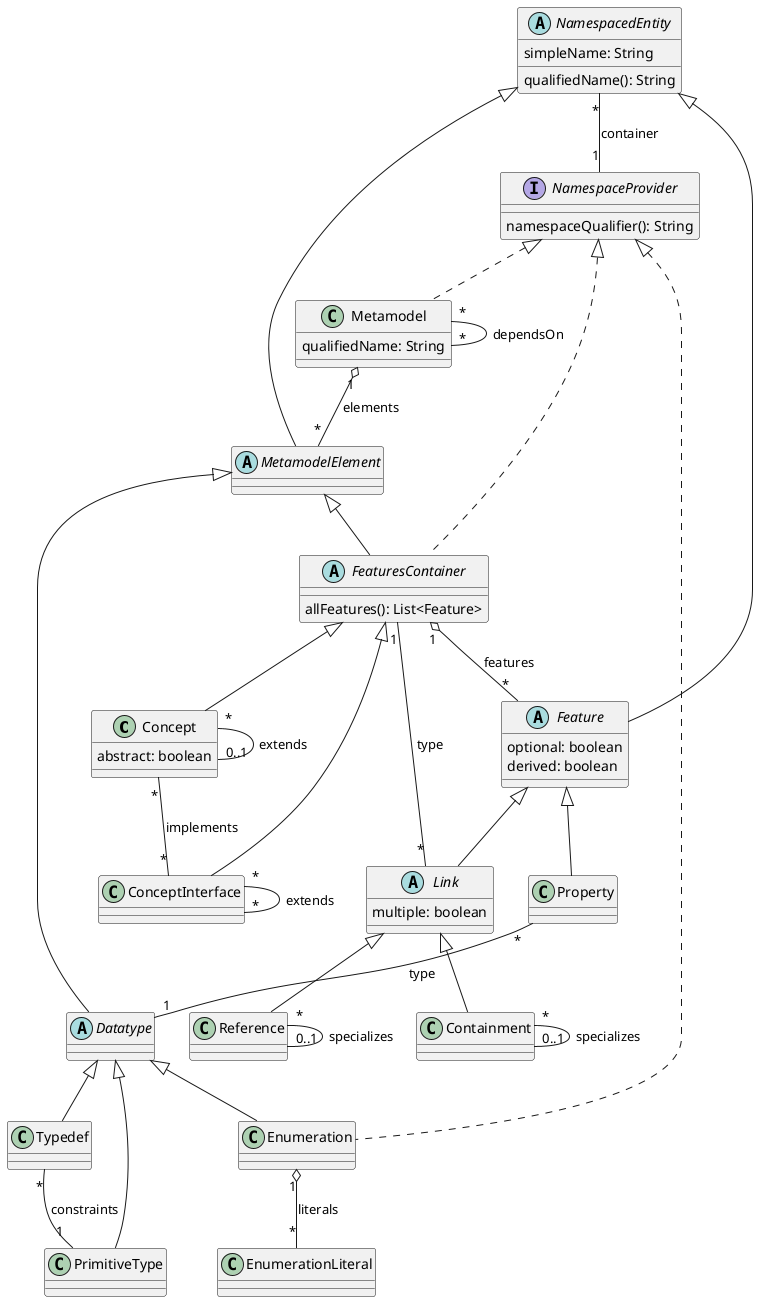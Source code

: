 @startuml

' qualified name: "lioncore"


class Concept extends FeaturesContainer {
  abstract: boolean
}

class ConceptInterface extends FeaturesContainer

class Containment extends Link

abstract class Datatype extends MetamodelElement

class Enumeration extends Datatype implements NamespaceProvider

abstract class Feature extends NamespacedEntity {
  optional: boolean
  derived: boolean
}

abstract class FeaturesContainer extends MetamodelElement implements NamespaceProvider {
  allFeatures(): List<Feature>
}

abstract class Link extends Feature {
  multiple: boolean
}

class Metamodel implements NamespaceProvider {
  qualifiedName: String
}

abstract class MetamodelElement extends NamespacedEntity

interface NamespaceProvider {
  namespaceQualifier(): String
}

abstract class NamespacedEntity {
  simpleName: String
  qualifiedName(): String
}

class PrimitiveType extends Datatype

class Property extends Feature

class Reference extends Link

' primitive type: "String"

class Typedef extends Datatype

' primitive type: "boolean"



' relations:

Concept "*" -- "0..1" Concept: extends
Concept "*" -- "*" ConceptInterface: implements

ConceptInterface "*" -- "*" ConceptInterface: extends

Containment "*" -- "0..1" Containment: specializes

Enumeration "1" o-- "*" EnumerationLiteral: literals

FeaturesContainer "1" o-- "*" Feature: features

Link "*" -- "1" FeaturesContainer: type

Metamodel "1" o-- "*" MetamodelElement: elements
Metamodel "*" -- "*" Metamodel: dependsOn

NamespacedEntity "*" -- "1" NamespaceProvider: container

Property "*" -- "1" Datatype: type

Reference "*" -- "0..1" Reference: specializes

Typedef "*" -- "1" PrimitiveType: constraints


@enduml
